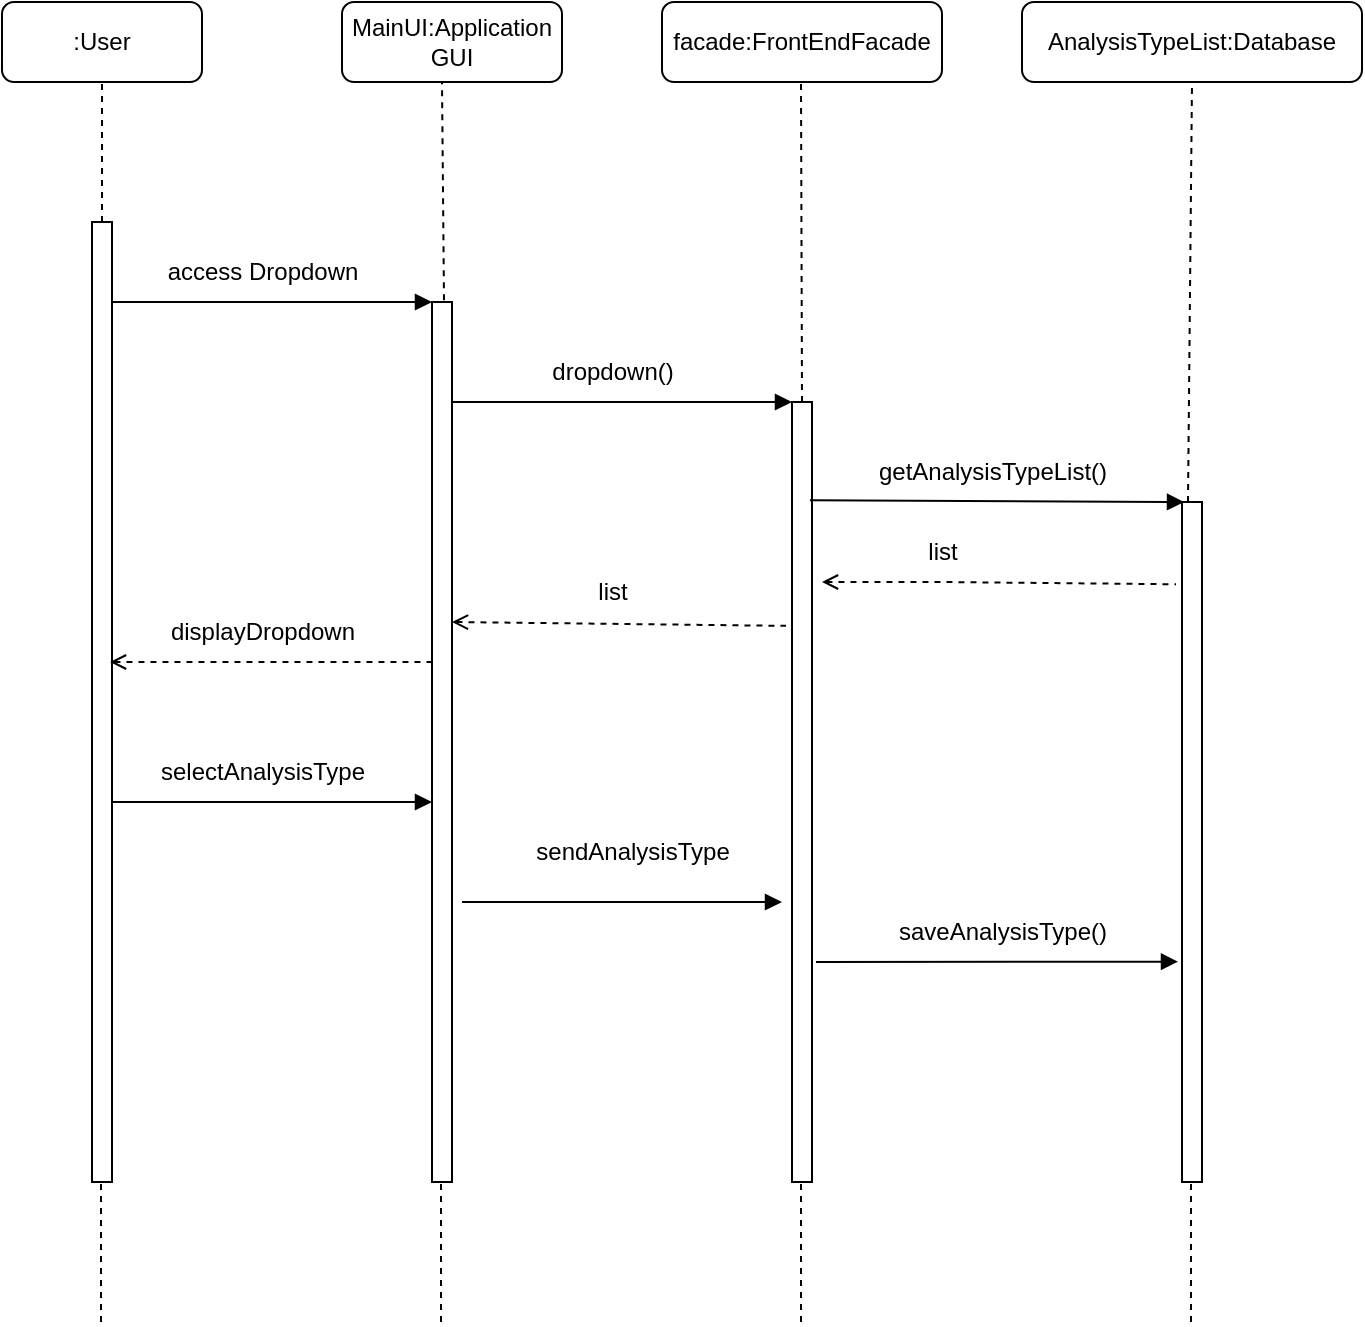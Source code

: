 <mxfile version="20.4.0" type="device"><diagram id="kgpKYQtTHZ0yAKxKKP6v" name="Page-1"><mxGraphModel dx="1422" dy="743" grid="1" gridSize="10" guides="1" tooltips="1" connect="1" arrows="1" fold="1" page="1" pageScale="1" pageWidth="827" pageHeight="1169" math="0" shadow="0"><root><mxCell id="0"/><mxCell id="1" parent="0"/><mxCell id="6FZfxpd-QEx3IHHBcftH-1" value="facade:FrontEndFacade" style="rounded=1;whiteSpace=wrap;html=1;" parent="1" vertex="1"><mxGeometry x="415" y="200" width="140" height="40" as="geometry"/></mxCell><mxCell id="6FZfxpd-QEx3IHHBcftH-2" value="MainUI:Application GUI" style="rounded=1;whiteSpace=wrap;html=1;" parent="1" vertex="1"><mxGeometry x="255" y="200" width="110" height="40" as="geometry"/></mxCell><mxCell id="6FZfxpd-QEx3IHHBcftH-3" value=":User" style="rounded=1;whiteSpace=wrap;html=1;" parent="1" vertex="1"><mxGeometry x="85" y="200" width="100" height="40" as="geometry"/></mxCell><mxCell id="6FZfxpd-QEx3IHHBcftH-4" value="AnalysisTypeList:Database" style="rounded=1;whiteSpace=wrap;html=1;" parent="1" vertex="1"><mxGeometry x="595" y="200" width="170" height="40" as="geometry"/></mxCell><mxCell id="6FZfxpd-QEx3IHHBcftH-6" value="" style="endArrow=none;dashed=1;html=1;rounded=0;entryX=0.5;entryY=1;entryDx=0;entryDy=0;" parent="1" target="6FZfxpd-QEx3IHHBcftH-3" edge="1"><mxGeometry width="50" height="50" relative="1" as="geometry"><mxPoint x="135" y="310" as="sourcePoint"/><mxPoint x="415" y="430" as="targetPoint"/></mxGeometry></mxCell><mxCell id="6FZfxpd-QEx3IHHBcftH-7" value="" style="endArrow=none;dashed=1;html=1;rounded=0;entryX=0.5;entryY=1;entryDx=0;entryDy=0;exitX=0.6;exitY=-0.002;exitDx=0;exitDy=0;exitPerimeter=0;" parent="1" source="6FZfxpd-QEx3IHHBcftH-36" edge="1"><mxGeometry width="50" height="50" relative="1" as="geometry"><mxPoint x="305" y="310" as="sourcePoint"/><mxPoint x="305" y="240" as="targetPoint"/></mxGeometry></mxCell><mxCell id="6FZfxpd-QEx3IHHBcftH-8" value="" style="endArrow=none;dashed=1;html=1;rounded=0;entryX=0.5;entryY=1;entryDx=0;entryDy=0;" parent="1" edge="1"><mxGeometry width="50" height="50" relative="1" as="geometry"><mxPoint x="485" y="400" as="sourcePoint"/><mxPoint x="484.5" y="240" as="targetPoint"/></mxGeometry></mxCell><mxCell id="6FZfxpd-QEx3IHHBcftH-9" value="" style="endArrow=none;dashed=1;html=1;rounded=0;entryX=0.5;entryY=1;entryDx=0;entryDy=0;exitX=0.3;exitY=0;exitDx=0;exitDy=0;exitPerimeter=0;" parent="1" source="6FZfxpd-QEx3IHHBcftH-24" edge="1" target="6FZfxpd-QEx3IHHBcftH-4"><mxGeometry width="50" height="50" relative="1" as="geometry"><mxPoint x="644.5" y="310" as="sourcePoint"/><mxPoint x="644.5" y="240" as="targetPoint"/></mxGeometry></mxCell><mxCell id="6FZfxpd-QEx3IHHBcftH-37" value="" style="edgeStyle=orthogonalEdgeStyle;rounded=0;orthogonalLoop=1;jettySize=auto;html=1;startArrow=none;startFill=0;endArrow=block;endFill=1;" parent="1" source="6FZfxpd-QEx3IHHBcftH-11" target="6FZfxpd-QEx3IHHBcftH-36" edge="1"><mxGeometry relative="1" as="geometry"><Array as="points"><mxPoint x="225" y="350"/><mxPoint x="225" y="350"/></Array></mxGeometry></mxCell><mxCell id="6FZfxpd-QEx3IHHBcftH-11" value="" style="html=1;points=[];perimeter=orthogonalPerimeter;" parent="1" vertex="1"><mxGeometry x="130" y="310" width="10" height="480" as="geometry"/></mxCell><mxCell id="6FZfxpd-QEx3IHHBcftH-24" value="" style="html=1;points=[];perimeter=orthogonalPerimeter;" parent="1" vertex="1"><mxGeometry x="675" y="450" width="10" height="340" as="geometry"/></mxCell><mxCell id="6FZfxpd-QEx3IHHBcftH-39" value="" style="edgeStyle=orthogonalEdgeStyle;rounded=0;orthogonalLoop=1;jettySize=auto;html=1;startArrow=none;startFill=0;endArrow=block;endFill=1;" parent="1" source="6FZfxpd-QEx3IHHBcftH-36" target="6FZfxpd-QEx3IHHBcftH-38" edge="1"><mxGeometry relative="1" as="geometry"><Array as="points"><mxPoint x="395" y="400"/><mxPoint x="395" y="400"/></Array></mxGeometry></mxCell><mxCell id="6FZfxpd-QEx3IHHBcftH-36" value="" style="html=1;points=[];perimeter=orthogonalPerimeter;" parent="1" vertex="1"><mxGeometry x="300" y="350" width="10" height="440" as="geometry"/></mxCell><mxCell id="6FZfxpd-QEx3IHHBcftH-38" value="" style="html=1;points=[];perimeter=orthogonalPerimeter;" parent="1" vertex="1"><mxGeometry x="480" y="400" width="10" height="390" as="geometry"/></mxCell><mxCell id="6FZfxpd-QEx3IHHBcftH-50" value="" style="endArrow=block;html=1;rounded=0;entryX=0.1;entryY=0;entryDx=0;entryDy=0;entryPerimeter=0;endFill=1;exitX=0.9;exitY=0.126;exitDx=0;exitDy=0;exitPerimeter=0;" parent="1" target="6FZfxpd-QEx3IHHBcftH-24" edge="1" source="6FZfxpd-QEx3IHHBcftH-38"><mxGeometry width="50" height="50" relative="1" as="geometry"><mxPoint x="505" y="450" as="sourcePoint"/><mxPoint x="555" y="530" as="targetPoint"/></mxGeometry></mxCell><mxCell id="6FZfxpd-QEx3IHHBcftH-55" value="access Dropdown" style="text;html=1;align=center;verticalAlign=middle;resizable=0;points=[];autosize=1;strokeColor=none;fillColor=none;" parent="1" vertex="1"><mxGeometry x="155" y="320" width="120" height="30" as="geometry"/></mxCell><mxCell id="6FZfxpd-QEx3IHHBcftH-57" value="dropdown()" style="text;html=1;align=center;verticalAlign=middle;resizable=0;points=[];autosize=1;strokeColor=none;fillColor=none;" parent="1" vertex="1"><mxGeometry x="350" y="370" width="80" height="30" as="geometry"/></mxCell><mxCell id="6FZfxpd-QEx3IHHBcftH-58" value="getAnalysisTypeList()" style="text;html=1;align=center;verticalAlign=middle;resizable=0;points=[];autosize=1;strokeColor=none;fillColor=none;" parent="1" vertex="1"><mxGeometry x="510" y="420" width="140" height="30" as="geometry"/></mxCell><mxCell id="6FZfxpd-QEx3IHHBcftH-61" value="" style="endArrow=none;dashed=1;html=1;rounded=0;startArrow=open;startFill=0;entryX=-0.3;entryY=0.121;entryDx=0;entryDy=0;entryPerimeter=0;" parent="1" edge="1" target="6FZfxpd-QEx3IHHBcftH-24"><mxGeometry width="50" height="50" relative="1" as="geometry"><mxPoint x="495" y="490" as="sourcePoint"/><mxPoint x="635" y="490" as="targetPoint"/><Array as="points"><mxPoint x="555" y="490"/></Array></mxGeometry></mxCell><mxCell id="6FZfxpd-QEx3IHHBcftH-63" value="" style="endArrow=none;dashed=1;html=1;rounded=0;entryX=-0.3;entryY=0.287;entryDx=0;entryDy=0;entryPerimeter=0;startArrow=open;startFill=0;" parent="1" edge="1" target="6FZfxpd-QEx3IHHBcftH-38"><mxGeometry width="50" height="50" relative="1" as="geometry"><mxPoint x="310" y="510" as="sourcePoint"/><mxPoint x="471" y="510.06" as="targetPoint"/></mxGeometry></mxCell><mxCell id="6FZfxpd-QEx3IHHBcftH-65" value="list" style="text;html=1;align=center;verticalAlign=middle;resizable=0;points=[];autosize=1;strokeColor=none;fillColor=none;" parent="1" vertex="1"><mxGeometry x="535" y="460" width="40" height="30" as="geometry"/></mxCell><mxCell id="6FZfxpd-QEx3IHHBcftH-66" value="list" style="text;html=1;align=center;verticalAlign=middle;resizable=0;points=[];autosize=1;strokeColor=none;fillColor=none;" parent="1" vertex="1"><mxGeometry x="370" y="480" width="40" height="30" as="geometry"/></mxCell><mxCell id="6FZfxpd-QEx3IHHBcftH-67" value="" style="endArrow=none;dashed=1;html=1;rounded=0;entryX=-0.4;entryY=0.209;entryDx=0;entryDy=0;entryPerimeter=0;startArrow=open;startFill=0;" parent="1" edge="1"><mxGeometry width="50" height="50" relative="1" as="geometry"><mxPoint x="139" y="530" as="sourcePoint"/><mxPoint x="300" y="530.06" as="targetPoint"/></mxGeometry></mxCell><mxCell id="6FZfxpd-QEx3IHHBcftH-68" value="displayDropdown" style="text;html=1;align=center;verticalAlign=middle;resizable=0;points=[];autosize=1;strokeColor=none;fillColor=none;" parent="1" vertex="1"><mxGeometry x="155" y="500" width="120" height="30" as="geometry"/></mxCell><mxCell id="6FZfxpd-QEx3IHHBcftH-69" value="" style="edgeStyle=orthogonalEdgeStyle;rounded=0;orthogonalLoop=1;jettySize=auto;html=1;startArrow=none;startFill=0;endArrow=block;endFill=1;" parent="1" edge="1"><mxGeometry relative="1" as="geometry"><mxPoint x="140" y="600" as="sourcePoint"/><mxPoint x="300" y="600" as="targetPoint"/><Array as="points"><mxPoint x="225" y="600"/><mxPoint x="225" y="600"/></Array></mxGeometry></mxCell><mxCell id="6FZfxpd-QEx3IHHBcftH-70" value="selectAnalysisType" style="text;html=1;align=center;verticalAlign=middle;resizable=0;points=[];autosize=1;strokeColor=none;fillColor=none;" parent="1" vertex="1"><mxGeometry x="150" y="570" width="130" height="30" as="geometry"/></mxCell><mxCell id="6FZfxpd-QEx3IHHBcftH-71" value="" style="endArrow=none;dashed=1;html=1;rounded=0;entryX=0.5;entryY=1;entryDx=0;entryDy=0;" parent="1" edge="1"><mxGeometry width="50" height="50" relative="1" as="geometry"><mxPoint x="134.5" y="860" as="sourcePoint"/><mxPoint x="134.5" y="790" as="targetPoint"/></mxGeometry></mxCell><mxCell id="6FZfxpd-QEx3IHHBcftH-72" value="" style="endArrow=none;dashed=1;html=1;rounded=0;entryX=0.5;entryY=1;entryDx=0;entryDy=0;" parent="1" edge="1"><mxGeometry width="50" height="50" relative="1" as="geometry"><mxPoint x="304.5" y="860" as="sourcePoint"/><mxPoint x="304.5" y="790" as="targetPoint"/></mxGeometry></mxCell><mxCell id="6FZfxpd-QEx3IHHBcftH-73" value="" style="endArrow=none;dashed=1;html=1;rounded=0;entryX=0.5;entryY=1;entryDx=0;entryDy=0;" parent="1" edge="1"><mxGeometry width="50" height="50" relative="1" as="geometry"><mxPoint x="484.5" y="860" as="sourcePoint"/><mxPoint x="484.5" y="790" as="targetPoint"/></mxGeometry></mxCell><mxCell id="6FZfxpd-QEx3IHHBcftH-74" value="" style="endArrow=none;dashed=1;html=1;rounded=0;entryX=0.5;entryY=1;entryDx=0;entryDy=0;" parent="1" edge="1"><mxGeometry width="50" height="50" relative="1" as="geometry"><mxPoint x="679.5" y="860" as="sourcePoint"/><mxPoint x="679.5" y="790" as="targetPoint"/></mxGeometry></mxCell><mxCell id="6FZfxpd-QEx3IHHBcftH-78" value="" style="endArrow=block;html=1;rounded=0;entryX=-0.2;entryY=0.676;entryDx=0;entryDy=0;entryPerimeter=0;endFill=1;" parent="1" edge="1" target="6FZfxpd-QEx3IHHBcftH-24"><mxGeometry width="50" height="50" relative="1" as="geometry"><mxPoint x="492" y="680" as="sourcePoint"/><mxPoint x="655" y="679.02" as="targetPoint"/></mxGeometry></mxCell><mxCell id="6FZfxpd-QEx3IHHBcftH-79" value="saveAnalysisType()" style="text;html=1;align=center;verticalAlign=middle;resizable=0;points=[];autosize=1;strokeColor=none;fillColor=none;" parent="1" vertex="1"><mxGeometry x="520" y="650" width="130" height="30" as="geometry"/></mxCell><mxCell id="6FZfxpd-QEx3IHHBcftH-82" value="" style="edgeStyle=orthogonalEdgeStyle;rounded=0;orthogonalLoop=1;jettySize=auto;html=1;startArrow=none;startFill=0;endArrow=block;endFill=1;" parent="1" edge="1"><mxGeometry relative="1" as="geometry"><mxPoint x="315" y="650" as="sourcePoint"/><mxPoint x="475" y="650" as="targetPoint"/><Array as="points"><mxPoint x="390" y="650"/><mxPoint x="390" y="650"/></Array></mxGeometry></mxCell><mxCell id="6FZfxpd-QEx3IHHBcftH-83" value="sendAnalysisType" style="text;html=1;align=center;verticalAlign=middle;resizable=0;points=[];autosize=1;strokeColor=none;fillColor=none;" parent="1" vertex="1"><mxGeometry x="340" y="610" width="120" height="30" as="geometry"/></mxCell></root></mxGraphModel></diagram></mxfile>